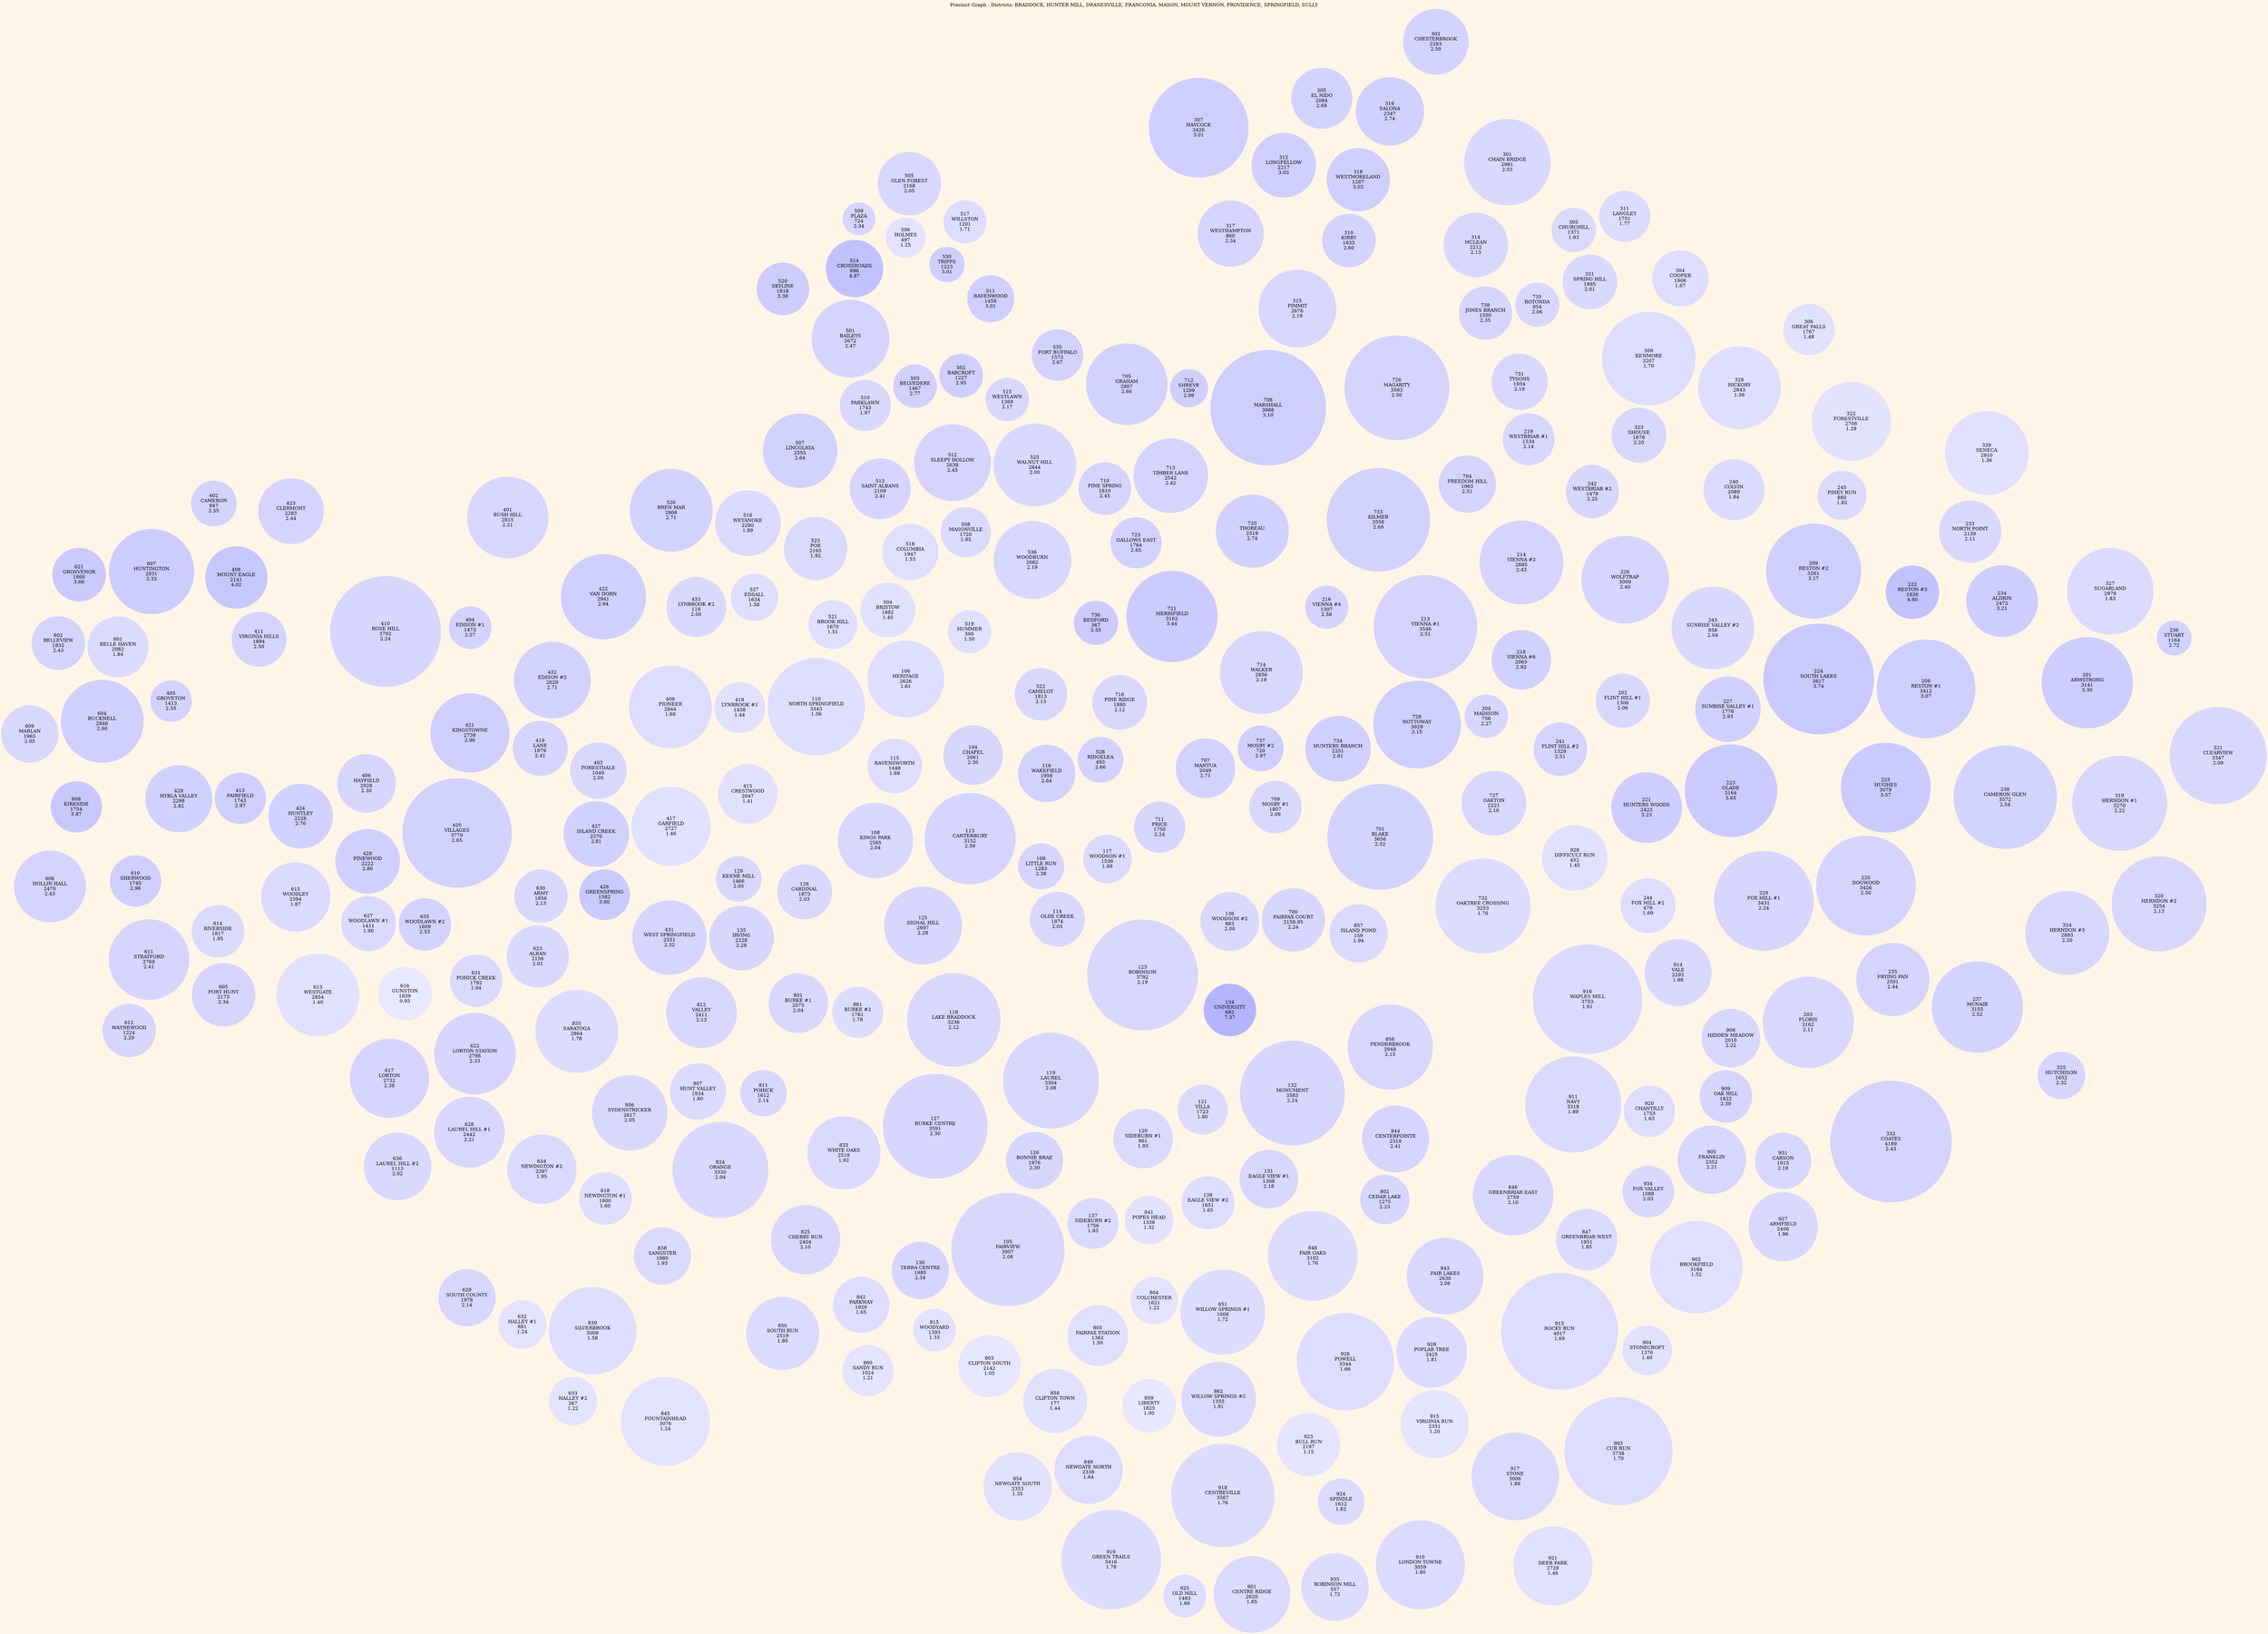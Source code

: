 strict graph G {
    layout=sfdp;
    splines=none;
    overlap=false;
    edge [color="#666666"];
    bgcolor="#FFF5E6";
    smoothing=triangle;
label="Precinct Graph - Districts: BRADDOCK, HUNTER MILL, DRANESVILLE, FRANCONIA, MASON, MOUNT VERNON, PROVIDENCE, SPRINGFIELD, SULLY";
labelloc="t";
subgraph cluster_BRADDOCK {
    label="District BRADDOCK";
    color=blue;
    104 [shape = circle; style = filled;label="104\nCHAPEL\n2061\n2.30", fillcolor="#d6d6ff", fontcolor="black", width="2.45", color="#d6d6ff"];
    104 -- {106,108,113,115,116,522};
    105 [shape = circle; style = filled;label="105\nFAIRVIEW\n3907\n2.08", fillcolor="#d8d8ff", fontcolor="black", width="4.65", color="#d8d8ff"];
    105 -- {126,127,130,137,805,815};
    106 [shape = circle; style = filled;label="106\nHERITAGE\n2626\n1.61", fillcolor="#dedeff", fontcolor="black", width="3.15", color="#dedeff"];
    106 -- {104,110,504,519,521};
    108 [shape = circle; style = filled;label="108\nKINGS PARK\n2585\n2.04", fillcolor="#d8d8ff", fontcolor="black", width="3.1", color="#d8d8ff"];
    108 -- {113,115,125,128};
    109 [shape = circle; style = filled;label="109\nLITTLE RUN\n1283\n2.38", fillcolor="#d5d5ff", fontcolor="black", width="1.55", color="#d5d5ff"];
    109 -- {113,114,116,117,118};
    110 [shape = circle; style = filled;label="110\nNORTH SPRINGFIELD\n3343\n1.56", fillcolor="#dedeff", fontcolor="black", width="4", color="#dedeff"];
    110 -- {106,115,415,418,521,527};
    113 [shape = circle; style = filled;label="113\nCANTERBURY\n3152\n2.39", fillcolor="#d5d5ff", fontcolor="black", width="3.75", color="#d5d5ff"];
    113 -- {104,108,109,116,125};
    114 [shape = circle; style = filled;label="114\nOLDE CREEK\n1874\n2.05", fillcolor="#d8d8ff", fontcolor="black", width="2.25", color="#d8d8ff"];
    114 -- {109,117,118,123};
    115 [shape = circle; style = filled;label="115\nRAVENSWORTH\n1449\n1.69", fillcolor="#ddddff", fontcolor="black", width="1.75", color="#ddddff"];
    115 -- {104,108,110};
    116 [shape = circle; style = filled;label="116\nWAKEFIELD\n1956\n2.64", fillcolor="#d2d2ff", fontcolor="black", width="2.3499999999999996", color="#d2d2ff"];
    116 -- {104,109,113,117,522,528};
    117 [shape = circle; style = filled;label="117\nWOODSON #1\n1536\n1.89", fillcolor="#dadaff", fontcolor="black", width="1.85", color="#dadaff"];
    117 -- {700,109,114,116,123,136,528,711};
    118 [shape = circle; style = filled;label="118\nLAKE BRADDOCK\n3236\n2.12", fillcolor="#d8d8ff", fontcolor="black", width="3.85", color="#d8d8ff"];
    118 -- {109,114,119,123,125,126,127,861};
    119 [shape = circle; style = filled;label="119\nLAUREL\n3304\n2.08", fillcolor="#d8d8ff", fontcolor="black", width="3.95", color="#d8d8ff"];
    119 -- {118,120,123,126};
    120 [shape = circle; style = filled;label="120\nSIDEBURN #1\n861\n1.93", fillcolor="#dadaff", fontcolor="black", width="1.05", color="#dadaff"];
    120 -- {119,123,126,134,137,841};
    121 [shape = circle; style = filled;label="121\nVILLA\n1723\n1.80", fillcolor="#dbdbff", fontcolor="black", width="2.05", color="#dbdbff"];
    121 -- {700,132,134,138};
    123 [shape = circle; style = filled;label="123\nROBINSON\n3792\n2.19", fillcolor="#d7d7ff", fontcolor="black", width="4.55", color="#d7d7ff"];
    123 -- {114,117,118,119,120,134,136};
    125 [shape = circle; style = filled;label="125\nSIGNAL HILL\n2697\n2.28", fillcolor="#d6d6ff", fontcolor="black", width="3.2", color="#d6d6ff"];
    125 -- {108,113,118,861};
    126 [shape = circle; style = filled;label="126\nBONNIE BRAE\n1976\n2.30", fillcolor="#d6d6ff", fontcolor="black", width="2.3499999999999996", color="#d6d6ff"];
    126 -- {105,118,119,120,137};
    127 [shape = circle; style = filled;label="127\nBURKE CENTRE\n3591\n2.30", fillcolor="#d6d6ff", fontcolor="black", width="4.3", color="#d6d6ff"];
    127 -- {105,118,130,833,861};
    128 [shape = circle; style = filled;label="128\nCARDINAL\n1873\n2.03", fillcolor="#d9d9ff", fontcolor="black", width="2.25", color="#d9d9ff"];
    128 -- {108,129,135,415,801,861};
    129 [shape = circle; style = filled;label="129\nKEENE MILL\n1466\n2.05", fillcolor="#d8d8ff", fontcolor="black", width="1.75", color="#d8d8ff"];
    129 -- {128,135,415,431};
    130 [shape = circle; style = filled;label="130\nTERRA CENTRE\n1980\n2.34", fillcolor="#d5d5ff", fontcolor="black", width="2.3499999999999996", color="#d5d5ff"];
    130 -- {105,127,815,842};
    131 [shape = circle; style = filled;label="131\nEAGLE VIEW #1\n1308\n2.18", fillcolor="#d7d7ff", fontcolor="black", width="1.55", color="#d7d7ff"];
    131 -- {132,138,848};
    132 [shape = circle; style = filled;label="132\nMONUMENT\n3583\n2.24", fillcolor="#d6d6ff", fontcolor="black", width="4.3", color="#d6d6ff"];
    132 -- {700,121,131,138,844,848,856};
    134 [shape = circle; style = filled;label="134\nUNIVERSITY\n682\n7.37", fillcolor="#b5b5ff", fontcolor="black", width="0.8", color="#b5b5ff"];
    134 -- {700,120,121,123,136};
    135 [shape = circle; style = filled;label="135\nIRVING\n2228\n2.28", fillcolor="#d6d6ff", fontcolor="black", width="2.6500000000000004", color="#d6d6ff"];
    135 -- {128,129,431,812};
    136 [shape = circle; style = filled;label="136\nWOODSON #2\n883\n2.00", fillcolor="#d9d9ff", fontcolor="black", width="1.05", color="#d9d9ff"];
    136 -- {700,117,123,134};
    137 [shape = circle; style = filled;label="137\nSIDEBURN #2\n1756\n1.93", fillcolor="#dadaff", fontcolor="black", width="2.1", color="#dadaff"];
    137 -- {105,120,126,841};
    138 [shape = circle; style = filled;label="138\nEAGLE VIEW #2\n1651\n1.65", fillcolor="#ddddff", fontcolor="black", width="1.9500000000000002", color="#ddddff"];
    138 -- {121,131,132,804,848,851};
}
subgraph cluster_HUNTERMILL {
    label="District HUNTER MILL";
    color=blue;
    201 [shape = circle; style = filled;label="201\nARMSTRONG\n3141\n3.30", fillcolor="#cdcdff", fontcolor="black", width="3.75", color="#cdcdff"];
    201 -- {233,234,236,238,327};
    202 [shape = circle; style = filled;label="202\nFLINT HILL #1\n1306\n2.06", fillcolor="#d8d8ff", fontcolor="black", width="1.55", color="#d8d8ff"];
    202 -- {218,221,226,241,243};
    203 [shape = circle; style = filled;label="203\nFLORIS\n3162\n2.11", fillcolor="#d8d8ff", fontcolor="black", width="3.75", color="#d8d8ff"];
    203 -- {229,235,332,909,931};
    204 [shape = circle; style = filled;label="204\nMADISON\n756\n2.27", fillcolor="#d6d6ff", fontcolor="black", width="0.8999999999999999", color="#d6d6ff"];
    204 -- {218,241,727,729};
    208 [shape = circle; style = filled;label="208\nRESTON #1\n3412\n3.07", fillcolor="#ceceff", fontcolor="black", width="4.050000000000001", color="#ceceff"];
    208 -- {209,222,224,238};
    209 [shape = circle; style = filled;label="209\nRESTON #2\n3261\n3.17", fillcolor="#ceceff", fontcolor="black", width="3.9000000000000004", color="#ceceff"];
    209 -- {208,222,224,227,233,240,245};
    213 [shape = circle; style = filled;label="213\nVIENNA #1\n3546\n2.51", fillcolor="#d4d4ff", fontcolor="black", width="4.25", color="#d4d4ff"];
    213 -- {214,216,218,704,720,733};
    214 [shape = circle; style = filled;label="214\nVIENNA #2\n2885\n2.43", fillcolor="#d4d4ff", fontcolor="black", width="3.4499999999999997", color="#d4d4ff"];
    214 -- {202,213,218,219,226,242};
    216 [shape = circle; style = filled;label="216\nVIENNA #4\n1307\n2.58", fillcolor="#d3d3ff", fontcolor="black", width="1.55", color="#d3d3ff"];
    216 -- {213,714,720};
    218 [shape = circle; style = filled;label="218\nVIENNA #6\n2063\n2.92", fillcolor="#d0d0ff", fontcolor="black", width="2.45", color="#d0d0ff"];
    218 -- {202,204,213,214,241};
    219 [shape = circle; style = filled;label="219\nWESTBRIAR #1\n1534\n2.14", fillcolor="#d7d7ff", fontcolor="black", width="1.85", color="#d7d7ff"];
    219 -- {214,242,704,731};
    220 [shape = circle; style = filled;label="220\nDOGWOOD\n3426\n2.50", fillcolor="#d4d4ff", fontcolor="black", width="4.1", color="#d4d4ff"];
    220 -- {203,208,221,223,225,235,237,238,324};
    221 [shape = circle; style = filled;label="221\nHUNTERS WOODS\n2423\n3.23", fillcolor="#cdcdff", fontcolor="black", width="2.9", color="#cdcdff"];
    221 -- {202,220,223,227,229,244,914,929};
    222 [shape = circle; style = filled;label="222\nRESTON #3\n1830\n4.80", fillcolor="#c2c2ff", fontcolor="black", width="2.2", color="#c2c2ff"];
    222 -- {208,209,234};
    223 [shape = circle; style = filled;label="223\nGLADE\n3164\n3.65", fillcolor="#cacaff", fontcolor="black", width="3.8", color="#cacaff"];
    223 -- {220,221,224,225,227};
    224 [shape = circle; style = filled;label="224\nSOUTH LAKES\n3817\n3.74", fillcolor="#c9c9ff", fontcolor="black", width="4.55", color="#c9c9ff"];
    224 -- {208,209,220,223,225,227};
    225 [shape = circle; style = filled;label="225\nHUGHES\n3079\n3.57", fillcolor="#cacaff", fontcolor="black", width="3.7", color="#cacaff"];
    225 -- {220,223,224};
    226 [shape = circle; style = filled;label="226\nWOLFTRAP\n3009\n2.40", fillcolor="#d5d5ff", fontcolor="black", width="3.5999999999999996", color="#d5d5ff"];
    226 -- {202,214,240,242,243};
    227 [shape = circle; style = filled;label="227\nSUNRISE VALLEY #1\n1778\n2.93", fillcolor="#d0d0ff", fontcolor="black", width="2.1", color="#d0d0ff"];
    227 -- {209,221,223,224,243};
    229 [shape = circle; style = filled;label="229\nFOX MILL #1\n3431\n2.24", fillcolor="#d6d6ff", fontcolor="black", width="4.1", color="#d6d6ff"];
    229 -- {203,220,221,244,908};
    233 [shape = circle; style = filled;label="233\nNORTH POINT\n2139\n2.11", fillcolor="#d8d8ff", fontcolor="black", width="2.55", color="#d8d8ff"];
    233 -- {201,209,234,245,327,329};
    234 [shape = circle; style = filled;label="234\nALDRIN\n2472\n3.21", fillcolor="#cdcdff", fontcolor="black", width="2.9499999999999997", color="#cdcdff"];
    234 -- {201,208,222,233};
    235 [shape = circle; style = filled;label="235\nFRYING PAN\n2501\n2.44", fillcolor="#d4d4ff", fontcolor="black", width="3", color="#d4d4ff"];
    235 -- {203,220,237,324,332};
    236 [shape = circle; style = filled;label="236\nSTUART\n1164\n2.72", fillcolor="#d2d2ff", fontcolor="black", width="1.4000000000000001", color="#d2d2ff"];
    236 -- {201,319,327};
    237 [shape = circle; style = filled;label="237\nMCNAIR\n3155\n2.52", fillcolor="#d3d3ff", fontcolor="black", width="3.75", color="#d3d3ff"];
    237 -- {220,235,332,324};
    238 [shape = circle; style = filled;label="238\nCAMERON GLEN\n3572\n2.54", fillcolor="#d3d3ff", fontcolor="black", width="4.25", color="#d3d3ff"];
    238 -- {201,208,220,324};
    240 [shape = circle; style = filled;label="240\nCOLVIN\n2089\n1.84", fillcolor="#dbdbff", fontcolor="black", width="2.5", color="#dbdbff"];
    240 -- {209,226,243,309,323,328};
    241 [shape = circle; style = filled;label="241\nFLINT HILL #2\n1329\n2.51", fillcolor="#d4d4ff", fontcolor="black", width="1.6", color="#d4d4ff"];
    241 -- {202,204,218,727,929};
    242 [shape = circle; style = filled;label="242\nWESTBRIAR #2\n1479\n2.25", fillcolor="#d6d6ff", fontcolor="black", width="1.75", color="#d6d6ff"];
    242 -- {214,219,226,323};
    243 [shape = circle; style = filled;label="243\nSUNRISE VALLEY #2\n858\n2.04", fillcolor="#d9d9ff", fontcolor="black", width="1", color="#d9d9ff"];
    243 -- {202,226,227,240};
    244 [shape = circle; style = filled;label="244\nFOX MILL #2\n479\n1.69", fillcolor="#ddddff", fontcolor="black", width="0.55", color="#ddddff"];
    244 -- {221,229,914};
    245 [shape = circle; style = filled;label="245\nPINEY RUN\n880\n1.82", fillcolor="#dbdbff", fontcolor="black", width="1.05", color="#dbdbff"];
    245 -- {209,233,240,322,329};
}
subgraph cluster_DRANESVILLE {
    label="District DRANESVILLE";
    color=blue;
    301 [shape = circle; style = filled;label="301\nCHAIN BRIDGE\n2981\n2.03", fillcolor="#d9d9ff", fontcolor="black", width="3.55", color="#d9d9ff"];
    301 -- {302,303,311,314,316};
    302 [shape = circle; style = filled;label="302\nCHESTERBROOK\n2283\n2.59", fillcolor="#d3d3ff", fontcolor="black", width="2.7", color="#d3d3ff"];
    302 -- {301,305,316};
    303 [shape = circle; style = filled;label="303\nCHURCHILL\n1371\n1.93", fillcolor="#dadaff", fontcolor="black", width="1.6500000000000001", color="#dadaff"];
    303 -- {301,304,311,314};
    304 [shape = circle; style = filled;label="304\nCOOPER\n1906\n1.67", fillcolor="#ddddff", fontcolor="black", width="2.3000000000000003", color="#ddddff"];
    304 -- {303,306,309,311,328,331};
    305 [shape = circle; style = filled;label="305\nEL NIDO\n2084\n2.68", fillcolor="#d2d2ff", fontcolor="black", width="2.5", color="#d2d2ff"];
    305 -- {302,307,312,316,318};
    306 [shape = circle; style = filled;label="306\nGREAT FALLS\n1767\n1.48", fillcolor="#e0e0ff", fontcolor="black", width="2.1", color="#e0e0ff"];
    306 -- {304,322,328};
    307 [shape = circle; style = filled;label="307\nHAYCOCK\n3426\n3.01", fillcolor="#cfcfff", fontcolor="black", width="4.1", color="#cfcfff"];
    307 -- {305,312,317};
    309 [shape = circle; style = filled;label="309\nKENMORE\n3207\n1.70", fillcolor="#ddddff", fontcolor="black", width="3.85", color="#ddddff"];
    309 -- {304,323,328,331,240,731};
    310 [shape = circle; style = filled;label="310\nKIRBY\n1835\n2.60", fillcolor="#d3d3ff", fontcolor="black", width="2.2", color="#d3d3ff"];
    310 -- {312,314,315,318};
    311 [shape = circle; style = filled;label="311\nLANGLEY\n1751\n1.77", fillcolor="#dcdcff", fontcolor="black", width="2.1", color="#dcdcff"];
    311 -- {301,303,304};
    312 [shape = circle; style = filled;label="312\nLONGFELLOW\n2217\n3.03", fillcolor="#cfcfff", fontcolor="black", width="2.6500000000000004", color="#cfcfff"];
    312 -- {305,307,310,317,318};
    314 [shape = circle; style = filled;label="314\nMCLEAN\n2212\n2.13", fillcolor="#d8d8ff", fontcolor="black", width="2.6500000000000004", color="#d8d8ff"];
    314 -- {301,303,310,318,331,726};
    315 [shape = circle; style = filled;label="315\nPIMMIT\n2676\n2.19", fillcolor="#d7d7ff", fontcolor="black", width="3.2", color="#d7d7ff"];
    315 -- {310,317,708,726};
    316 [shape = circle; style = filled;label="316\nSALONA\n2347\n2.74", fillcolor="#d1d1ff", fontcolor="black", width="2.8000000000000003", color="#d1d1ff"];
    316 -- {301,302,305,318};
    317 [shape = circle; style = filled;label="317\nWESTHAMPTON\n860\n2.34", fillcolor="#d5d5ff", fontcolor="black", width="1.05", color="#d5d5ff"];
    317 -- {307,312,315,708};
    318 [shape = circle; style = filled;label="318\nWESTMORELAND\n1287\n3.02", fillcolor="#cfcfff", fontcolor="black", width="1.55", color="#cfcfff"];
    318 -- {305,310,312,314,316};
    319 [shape = circle; style = filled;label="319\nHERNDON #1\n3270\n2.22", fillcolor="#d7d7ff", fontcolor="black", width="3.9000000000000004", color="#d7d7ff"];
    319 -- {320,321,324,327,236};
    320 [shape = circle; style = filled;label="320\nHERNDON #2\n3254\n2.13", fillcolor="#d7d7ff", fontcolor="black", width="3.9000000000000004", color="#d7d7ff"];
    320 -- {319,321,324,325};
    321 [shape = circle; style = filled;label="321\nCLEARVIEW\n3347\n2.09", fillcolor="#d8d8ff", fontcolor="black", width="4", color="#d8d8ff"];
    321 -- {319,320,327};
    322 [shape = circle; style = filled;label="322\nFORESTVILLE\n2708\n1.29", fillcolor="#e2e2ff", fontcolor="black", width="3.25", color="#e2e2ff"];
    322 -- {306,328,329,245};
    323 [shape = circle; style = filled;label="323\nSHOUSE\n1878\n2.20", fillcolor="#d7d7ff", fontcolor="black", width="2.25", color="#d7d7ff"];
    323 -- {309,219,240,242};
    324 [shape = circle; style = filled;label="324\nHERNDON #3\n2893\n2.20", fillcolor="#d7d7ff", fontcolor="black", width="3.4499999999999997", color="#d7d7ff"];
    324 -- {319,320,325,332,220,237,238};
    325 [shape = circle; style = filled;label="325\nHUTCHISON\n1652\n2.32", fillcolor="#d5d5ff", fontcolor="black", width="1.9500000000000002", color="#d5d5ff"];
    325 -- {320,324,332};
    327 [shape = circle; style = filled;label="327\nSUGARLAND\n2979\n1.83", fillcolor="#dbdbff", fontcolor="black", width="3.55", color="#dbdbff"];
    327 -- {319,321,329,201,233,236};
    328 [shape = circle; style = filled;label="328\nHICKORY\n2843\n1.56", fillcolor="#dedeff", fontcolor="black", width="3.4000000000000004", color="#dedeff"];
    328 -- {304,306,309,322,240};
    329 [shape = circle; style = filled;label="329\nSENECA\n2910\n1.36", fillcolor="#e1e1ff", fontcolor="black", width="3.4499999999999997", color="#e1e1ff"];
    329 -- {322,327,233,245};
    331 [shape = circle; style = filled;label="331\nSPRING HILL\n1895\n2.01", fillcolor="#d9d9ff", fontcolor="black", width="2.25", color="#d9d9ff"];
    331 -- {304,309,314,738};
    332 [shape = circle; style = filled;label="332\nCOATES\n4189\n2.43", fillcolor="#d4d4ff", fontcolor="black", width="5", color="#d4d4ff"];
    332 -- {324,325,203,235,237,927};
}
subgraph cluster_FRANCONIA {
    label="District FRANCONIA";
    color=blue;
    401 [shape = circle; style = filled;label="401\nBUSH HILL\n2815\n2.21", fillcolor="#d7d7ff", fontcolor="black", width="3.35", color="#d7d7ff"];
    401 -- {410,422,423,526};
    402 [shape = circle; style = filled;label="402\nCAMERON\n947\n2.55", fillcolor="#d3d3ff", fontcolor="black", width="1.1500000000000001", color="#d3d3ff"];
    402 -- {408,423,607,621};
    403 [shape = circle; style = filled;label="403\nFORESTDALE\n1049\n2.05", fillcolor="#d8d8ff", fontcolor="black", width="1.25", color="#d8d8ff"];
    403 -- {409,417,432};
    404 [shape = circle; style = filled;label="404\nEDISON #1\n1473\n2.57", fillcolor="#d3d3ff", fontcolor="black", width="1.75", color="#d3d3ff"];
    404 -- {410,420,421,422,432};
    405 [shape = circle; style = filled;label="405\nGROVETON\n1413\n2.55", fillcolor="#d3d3ff", fontcolor="black", width="1.7000000000000002", color="#d3d3ff"];
    405 -- {408,411,424,429,604,601};
    406 [shape = circle; style = filled;label="406\nHAYFIELD\n2028\n2.30", fillcolor="#d6d6ff", fontcolor="black", width="2.4", color="#d6d6ff"];
    406 -- {410,420,424,635};
    408 [shape = circle; style = filled;label="408\nMOUNT EAGLE\n2141\n4.02", fillcolor="#c7c7ff", fontcolor="black", width="2.55", color="#c7c7ff"];
    408 -- {402,405,411,607};
    409 [shape = circle; style = filled;label="409\nPIONEER\n2844\n1.68", fillcolor="#ddddff", fontcolor="black", width="3.4000000000000004", color="#ddddff"];
    409 -- {403,417,422,433,526};
    410 [shape = circle; style = filled;label="410\nROSE HILL\n3792\n2.24", fillcolor="#d6d6ff", fontcolor="black", width="4.55", color="#d6d6ff"];
    410 -- {401,404,411,420,423};
    411 [shape = circle; style = filled;label="411\nVIRGINIA HILLS\n1894\n2.50", fillcolor="#d4d4ff", fontcolor="black", width="2.25", color="#d4d4ff"];
    411 -- {405,406,408,410,423};
    413 [shape = circle; style = filled;label="413\nFAIRFIELD\n1743\n2.97", fillcolor="#cfcfff", fontcolor="black", width="2.1", color="#cfcfff"];
    413 -- {424,428,429,615};
    415 [shape = circle; style = filled;label="415\nCRESTWOOD\n2047\n1.41", fillcolor="#e1e1ff", fontcolor="black", width="2.45", color="#e1e1ff"];
    415 -- {418,417,110,128,129};
    417 [shape = circle; style = filled;label="417\nGARFIELD\n2727\n1.46", fillcolor="#e0e0ff", fontcolor="black", width="3.25", color="#e0e0ff"];
    417 -- {403,409,418,415,426,427,431,623,630};
    418 [shape = circle; style = filled;label="418\nLYNBROOK #1\n1438\n1.44", fillcolor="#e0e0ff", fontcolor="black", width="1.7000000000000002", color="#e0e0ff"];
    418 -- {415,417,433};
    419 [shape = circle; style = filled;label="419\nLANE\n1879\n2.41", fillcolor="#d5d5ff", fontcolor="black", width="2.25", color="#d5d5ff"];
    419 -- {421,427,432};
    420 [shape = circle; style = filled;label="420\nVILLAGES\n3779\n2.65", fillcolor="#d2d2ff", fontcolor="black", width="4.5", color="#d2d2ff"];
    420 -- {406,421,427,630,635};
    421 [shape = circle; style = filled;label="421\nKINGSTOWNE\n2738\n2.96", fillcolor="#cfcfff", fontcolor="black", width="3.25", color="#cfcfff"];
    421 -- {404,419,420,427,432};
    422 [shape = circle; style = filled;label="422\nVAN DORN\n2941\n2.94", fillcolor="#d0d0ff", fontcolor="black", width="3.5", color="#d0d0ff"];
    422 -- {401,404,409,432};
    423 [shape = circle; style = filled;label="423\nCLERMONT\n2283\n2.44", fillcolor="#d4d4ff", fontcolor="black", width="2.7", color="#d4d4ff"];
    423 -- {401,402,408,410,411};
    424 [shape = circle; style = filled;label="424\nHUNTLEY\n2226\n2.76", fillcolor="#d1d1ff", fontcolor="black", width="2.6500000000000004", color="#d1d1ff"];
    424 -- {405,406,411,413,428,429,627,635};
    426 [shape = circle; style = filled;label="426\nGREENSPRING\n1582\n3.60", fillcolor="#cacaff", fontcolor="black", width="1.9", color="#cacaff"];
    426 -- {417,431};
    427 [shape = circle; style = filled;label="427\nISLAND CREEK\n2270\n2.81", fillcolor="#d1d1ff", fontcolor="black", width="2.7", color="#d1d1ff"];
    427 -- {417,419,420,421,630};
    428 [shape = circle; style = filled;label="428\nPINEWOOD\n2222\n2.86", fillcolor="#d0d0ff", fontcolor="black", width="2.6500000000000004", color="#d0d0ff"];
    428 -- {403,424,615,627};
    429 [shape = circle; style = filled;label="429\nHYBLA VALLEY\n2298\n2.82", fillcolor="#d1d1ff", fontcolor="black", width="2.75", color="#d1d1ff"];
    429 -- {405,413,424,604,608,610};
    431 [shape = circle; style = filled;label="431\nWEST SPRINGFIELD\n2551\n2.32", fillcolor="#d5d5ff", fontcolor="black", width="3.05", color="#d5d5ff"];
    431 -- {417,426,129,135,623,812,855};
    432 [shape = circle; style = filled;label="432\nEDISON #2\n2629\n2.71", fillcolor="#d2d2ff", fontcolor="black", width="3.15", color="#d2d2ff"];
    432 -- {403,404,419,421,422};
    433 [shape = circle; style = filled;label="433\nLYNBROOK #2\n118\n2.00", fillcolor="#d9d9ff", fontcolor="black", width="0.5", color="#d9d9ff"];
    433 -- {409,418,527};
}
subgraph cluster_MASON {
    label="District MASON";
    color=blue;
    501 [shape = circle; style = filled;label="501\nBAILEYS\n2672\n2.47", fillcolor="#d4d4ff", fontcolor="black", width="3.2", color="#d4d4ff"];
    501 -- {506,510,520};
    502 [shape = circle; style = filled;label="502\nBARCROFT\n1227\n2.95", fillcolor="#cfcfff", fontcolor="black", width="1.45", color="#cfcfff"];
    502 -- {503,511,512,530};
    503 [shape = circle; style = filled;label="503\nBELVEDERE\n1467\n2.77", fillcolor="#d1d1ff", fontcolor="black", width="1.75", color="#d1d1ff"];
    503 -- {502,510,512,513,530};
    504 [shape = circle; style = filled;label="504\nBRISTOW\n1882\n1.40", fillcolor="#e1e1ff", fontcolor="black", width="2.25", color="#e1e1ff"];
    504 -- {518,521,106};
    505 [shape = circle; style = filled;label="505\nGLEN FOREST\n2168\n2.05", fillcolor="#d8d8ff", fontcolor="black", width="2.6", color="#d8d8ff"];
    505 -- {506,514,517,530};
    506 [shape = circle; style = filled;label="506\nHOLMES\n497\n1.25", fillcolor="#e3e3ff", fontcolor="black", width="0.6", color="#e3e3ff"];
    506 -- {501,505,530};
    507 [shape = circle; style = filled;label="507\nLINCOLNIA\n2555\n2.64", fillcolor="#d2d2ff", fontcolor="black", width="3.05", color="#d2d2ff"];
    507 -- {510,513,516,523};
    508 [shape = circle; style = filled;label="508\nMASONVILLE\n1720\n1.95", fillcolor="#dadaff", fontcolor="black", width="2.05", color="#dadaff"];
    508 -- {512,513,518,536};
    509 [shape = circle; style = filled;label="509\nPLAZA\n724\n2.34", fillcolor="#d5d5ff", fontcolor="black", width="0.8500000000000001", color="#d5d5ff"];
    509 -- {514,520};
    510 [shape = circle; style = filled;label="510\nPARKLAWN\n1743\n1.97", fillcolor="#d9d9ff", fontcolor="black", width="2.1", color="#d9d9ff"];
    510 -- {501,503,507};
    511 [shape = circle; style = filled;label="511\nRAVENWOOD\n1458\n3.01", fillcolor="#cfcfff", fontcolor="black", width="1.75", color="#cfcfff"];
    511 -- {502,512,517,530};
    512 [shape = circle; style = filled;label="512\nSLEEPY HOLLOW\n2638\n2.45", fillcolor="#d4d4ff", fontcolor="black", width="3.15", color="#d4d4ff"];
    512 -- {502,508,511,513,515,525,535};
    513 [shape = circle; style = filled;label="513\nSAINT ALBANS\n2109\n2.41", fillcolor="#d5d5ff", fontcolor="black", width="2.5", color="#d5d5ff"];
    513 -- {503,507,508,512,518,523};
    514 [shape = circle; style = filled;label="514\nCROSSROADS\n896\n4.97", fillcolor="#c1c1ff", fontcolor="black", width="1.05", color="#c1c1ff"];
    514 -- {505,509,520};
    515 [shape = circle; style = filled;label="515\nWESTLAWN\n1369\n2.17", fillcolor="#d7d7ff", fontcolor="black", width="1.6500000000000001", color="#d7d7ff"];
    515 -- {512,525,535,705};
    516 [shape = circle; style = filled;label="516\nWEYANOKE\n2280\n1.89", fillcolor="#dadaff", fontcolor="black", width="2.7", color="#dadaff"];
    516 -- {507,523,526,527};
    517 [shape = circle; style = filled;label="517\nWILLSTON\n1201\n1.71", fillcolor="#ddddff", fontcolor="black", width="1.45", color="#ddddff"];
    517 -- {505,511};
    518 [shape = circle; style = filled;label="518\nCOLUMBIA\n1947\n1.53", fillcolor="#dfdfff", fontcolor="black", width="2.3000000000000003", color="#dfdfff"];
    518 -- {504,508,512,513,519,521};
    519 [shape = circle; style = filled;label="519\nHUMMER\n500\n1.50", fillcolor="#dfdfff", fontcolor="black", width="0.6", color="#dfdfff"];
    519 -- {518,522,536,106};
    520 [shape = circle; style = filled;label="520\nSKYLINE\n1818\n3.39", fillcolor="#ccccff", fontcolor="black", width="2.15", color="#ccccff"];
    520 -- {501,509,514};
    521 [shape = circle; style = filled;label="521\nBROOK HILL\n1670\n1.51", fillcolor="#dfdfff", fontcolor="black", width="2", color="#dfdfff"];
    521 -- {504,518,523,527,106,110};
    522 [shape = circle; style = filled;label="522\nCAMELOT\n1813\n2.13", fillcolor="#d8d8ff", fontcolor="black", width="2.15", color="#d8d8ff"];
    522 -- {519,528,104,116,718,736};
    523 [shape = circle; style = filled;label="523\nPOE\n2165\n1.92", fillcolor="#dadaff", fontcolor="black", width="2.6", color="#dadaff"];
    523 -- {507,513,516,518,521,527};
    525 [shape = circle; style = filled;label="525\nWALNUT HILL\n2844\n2.00", fillcolor="#d9d9ff", fontcolor="black", width="3.4000000000000004", color="#d9d9ff"];
    525 -- {512,515,536,705,710};
    526 [shape = circle; style = filled;label="526\nBREN MAR\n2868\n2.71", fillcolor="#d2d2ff", fontcolor="black", width="3.4000000000000004", color="#d2d2ff"];
    526 -- {516,527,401};
    527 [shape = circle; style = filled;label="527\nEDSALL\n1634\n1.58", fillcolor="#dedeff", fontcolor="black", width="1.9500000000000002", color="#dedeff"];
    527 -- {516,523,521,526,110,418,433};
    528 [shape = circle; style = filled;label="528\nRIDGELEA\n493\n2.66", fillcolor="#d2d2ff", fontcolor="black", width="0.6", color="#d2d2ff"];
    528 -- {522,116,117,711,718};
    530 [shape = circle; style = filled;label="530\nTRIPPS\n1223\n3.01", fillcolor="#cfcfff", fontcolor="black", width="1.45", color="#cfcfff"];
    530 -- {502,503,505,506,511};
    535 [shape = circle; style = filled;label="535\nFORT BUFFALO\n1572\n2.67", fillcolor="#d2d2ff", fontcolor="black", width="1.9", color="#d2d2ff"];
    535 -- {512,515,705};
    536 [shape = circle; style = filled;label="536\nWOODBURN\n2682\n2.19", fillcolor="#d7d7ff", fontcolor="black", width="3.2", color="#d7d7ff"];
    536 -- {508,519,525,710,736};
}
subgraph cluster_MOUNTVERNON {
    label="District MOUNT VERNON";
    color=blue;
    601 [shape = circle; style = filled;label="601\nBELLE HAVEN\n2082\n1.84", fillcolor="#dbdbff", fontcolor="black", width="2.5", color="#dbdbff"];
    601 -- {602,604,607,609,621};
    602 [shape = circle; style = filled;label="602\nBELLEVIEW\n1832\n2.43", fillcolor="#d4d4ff", fontcolor="black", width="2.2", color="#d4d4ff"];
    602 -- {601,609,621,405};
    604 [shape = circle; style = filled;label="604\nBUCKNELL\n2846\n2.90", fillcolor="#d0d0ff", fontcolor="black", width="3.4000000000000004", color="#d0d0ff"];
    604 -- {601,608,609,405,429};
    605 [shape = circle; style = filled;label="605\nFORT HUNT\n2173\n2.34", fillcolor="#d5d5ff", fontcolor="black", width="2.6", color="#d5d5ff"];
    605 -- {611,612,613,614};
    606 [shape = circle; style = filled;label="606\nHOLLIN HALL\n2470\n2.43", fillcolor="#d4d4ff", fontcolor="black", width="2.9499999999999997", color="#d4d4ff"];
    606 -- {609,610,611,612};
    607 [shape = circle; style = filled;label="607\nHUNTINGTON\n2931\n3.33", fillcolor="#ccccff", fontcolor="black", width="3.5", color="#ccccff"];
    607 -- {601,621,408};
    608 [shape = circle; style = filled;label="608\nKIRKSIDE\n1754\n3.87", fillcolor="#c8c8ff", fontcolor="black", width="2.1", color="#c8c8ff"];
    608 -- {604,606,609,610,429};
    609 [shape = circle; style = filled;label="609\nMARLAN\n1965\n2.05", fillcolor="#d8d8ff", fontcolor="black", width="2.3499999999999996", color="#d8d8ff"];
    609 -- {601,602,604,606,608};
    610 [shape = circle; style = filled;label="610\nSHERWOOD\n1745\n2.96", fillcolor="#cfcfff", fontcolor="black", width="2.1", color="#cfcfff"];
    610 -- {606,608,611,614,429};
    611 [shape = circle; style = filled;label="611\nSTRATFORD\n2769\n2.41", fillcolor="#d5d5ff", fontcolor="black", width="3.3000000000000003", color="#d5d5ff"];
    611 -- {605,606,610,612,614};
    612 [shape = circle; style = filled;label="612\nWAYNEWOOD\n1224\n2.29", fillcolor="#d6d6ff", fontcolor="black", width="1.45", color="#d6d6ff"];
    612 -- {605,606,611};
    613 [shape = circle; style = filled;label="613\nWESTGATE\n2854\n1.40", fillcolor="#e1e1ff", fontcolor="black", width="3.4000000000000004", color="#e1e1ff"];
    613 -- {605,614,615,616,635,627};
    614 [shape = circle; style = filled;label="614\nRIVERSIDE\n1817\n1.95", fillcolor="#dadaff", fontcolor="black", width="2.15", color="#dadaff"];
    614 -- {605,611,610,613,615};
    615 [shape = circle; style = filled;label="615\nWOODLEY\n2394\n1.87", fillcolor="#dbdbff", fontcolor="black", width="2.8499999999999996", color="#dbdbff"];
    615 -- {613,614,627,413,428};
    616 [shape = circle; style = filled;label="616\nGUNSTON\n1839\n0.93", fillcolor="#e8e8ff", fontcolor="black", width="2.2", color="#e8e8ff"];
    616 -- {613,617,631,635};
    617 [shape = circle; style = filled;label="617\nLORTON\n2732\n2.38", fillcolor="#d5d5ff", fontcolor="black", width="3.25", color="#d5d5ff"];
    617 -- {616,622,628,631,636};
    618 [shape = circle; style = filled;label="618\nNEWINGTON #1\n1800\n1.60", fillcolor="#dedeff", fontcolor="black", width="2.15", color="#dedeff"];
    618 -- {634,806,838,839,850,855};
    621 [shape = circle; style = filled;label="621\nGROSVENOR\n1860\n3.66", fillcolor="#cacaff", fontcolor="black", width="2.2", color="#cacaff"];
    621 -- {601,602,607};
    622 [shape = circle; style = filled;label="622\nLORTON STATION\n2798\n2.33", fillcolor="#d5d5ff", fontcolor="black", width="3.35", color="#d5d5ff"];
    622 -- {617,623,628,631,634};
    623 [shape = circle; style = filled;label="623\nALBAN\n2156\n2.01", fillcolor="#d9d9ff", fontcolor="black", width="2.55", color="#d9d9ff"];
    623 -- {622,630,634,417,431,855};
    627 [shape = circle; style = filled;label="627\nWOODLAWN #1\n1411\n1.90", fillcolor="#dadaff", fontcolor="black", width="1.7000000000000002", color="#dadaff"];
    627 -- {613,615,635,424,428};
    628 [shape = circle; style = filled;label="628\nLAUREL HILL #1\n2442\n2.21", fillcolor="#d7d7ff", fontcolor="black", width="2.9", color="#d7d7ff"];
    628 -- {622,629,634,636};
    629 [shape = circle; style = filled;label="629\nSOUTH COUNTY\n1978\n2.14", fillcolor="#d7d7ff", fontcolor="black", width="2.3499999999999996", color="#d7d7ff"];
    629 -- {628,632,633,634};
    630 [shape = circle; style = filled;label="630\nARMY\n1856\n2.13", fillcolor="#d8d8ff", fontcolor="black", width="2.2", color="#d8d8ff"];
    630 -- {623,631,635,427};
    631 [shape = circle; style = filled;label="631\nPOHICK CREEK\n1792\n1.94", fillcolor="#dadaff", fontcolor="black", width="2.15", color="#dadaff"];
    631 -- {616,622,630,635};
    632 [shape = circle; style = filled;label="632\nHALLEY #1\n881\n1.24", fillcolor="#e3e3ff", fontcolor="black", width="1.05", color="#e3e3ff"];
    632 -- {629,633,634,839,845};
    633 [shape = circle; style = filled;label="633\nHALLEY #2\n267\n1.22", fillcolor="#e3e3ff", fontcolor="black", width="0.5", color="#e3e3ff"];
    633 -- {629,632,845};
    634 [shape = circle; style = filled;label="634\nNEWINGTON #2\n2397\n1.95", fillcolor="#dadaff", fontcolor="black", width="2.8499999999999996", color="#dadaff"];
    634 -- {618,623,628,629,632,839};
    635 [shape = circle; style = filled;label="635\nWOODLAWN #2\n1609\n2.53", fillcolor="#d3d3ff", fontcolor="black", width="1.9", color="#d3d3ff"];
    635 -- {613,616,630,631,406,420,424};
    636 [shape = circle; style = filled;label="636\nLAUREL HILL #2\n1113\n2.02", fillcolor="#d9d9ff", fontcolor="black", width="1.35", color="#d9d9ff"];
    636 -- {617,628,629};
}
subgraph cluster_PROVIDENCE {
    label="District PROVIDENCE";
    color=blue;
    700 [shape = circle; style = filled;label="700\nFAIRFAX COURT\n2159.95\n2.24", fillcolor="#d6d6ff", fontcolor="black", width="2.6", color="#d6d6ff"];
    700 -- {117,121,132,134,136,701,707,709,711,732,856,857};
    701 [shape = circle; style = filled;label="701\nBLAKE\n3656\n2.52", fillcolor="#d3d3ff", fontcolor="black", width="4.35", color="#d3d3ff"];
    701 -- {709,727,729,732,700};
    704 [shape = circle; style = filled;label="704\nFREEDOM HILL\n1963\n2.51", fillcolor="#d4d4ff", fontcolor="black", width="2.3499999999999996", color="#d4d4ff"];
    704 -- {726,733,731,213,214,219};
    705 [shape = circle; style = filled;label="705\nGRAHAM\n2807\n2.66", fillcolor="#d2d2ff", fontcolor="black", width="3.35", color="#d2d2ff"];
    705 -- {710,712,713,515,525,535};
    707 [shape = circle; style = filled;label="707\nMANTUA\n2049\n2.71", fillcolor="#d2d2ff", fontcolor="black", width="2.45", color="#d2d2ff"];
    707 -- {700,711,714,718,737};
    708 [shape = circle; style = filled;label="708\nMARSHALL\n3988\n3.10", fillcolor="#ceceff", fontcolor="black", width="4.75", color="#ceceff"];
    708 -- {712,713,733,315,317};
    709 [shape = circle; style = filled;label="709\nMOSBY #1\n1807\n2.09", fillcolor="#d8d8ff", fontcolor="black", width="2.15", color="#d8d8ff"];
    709 -- {700,701,729,737,734};
    710 [shape = circle; style = filled;label="710\nPINE SPRING\n1810\n2.45", fillcolor="#d4d4ff", fontcolor="black", width="2.15", color="#d4d4ff"];
    710 -- {705,713,723,525,536};
    711 [shape = circle; style = filled;label="711\nPRICE\n1750\n2.24", fillcolor="#d6d6ff", fontcolor="black", width="2.1", color="#d6d6ff"];
    711 -- {707,718,700,117,528};
    712 [shape = circle; style = filled;label="712\nSHREVE\n1299\n2.99", fillcolor="#cfcfff", fontcolor="black", width="1.55", color="#cfcfff"];
    712 -- {708,713};
    713 [shape = circle; style = filled;label="713\nTIMBER LANE\n2542\n2.42", fillcolor="#d4d4ff", fontcolor="black", width="3.05", color="#d4d4ff"];
    713 -- {705,708,710,720,723};
    714 [shape = circle; style = filled;label="714\nWALKER\n2856\n2.19", fillcolor="#d7d7ff", fontcolor="black", width="3.4000000000000004", color="#d7d7ff"];
    714 -- {707,709,721,729,737,216};
    718 [shape = circle; style = filled;label="718\nPINE RIDGE\n1880\n2.12", fillcolor="#d8d8ff", fontcolor="black", width="2.25", color="#d8d8ff"];
    718 -- {707,711,721,736,522};
    720 [shape = circle; style = filled;label="720\nTHOREAU\n2519\n2.74", fillcolor="#d1d1ff", fontcolor="black", width="3", color="#d1d1ff"];
    720 -- {713,721,723,733,213,216};
    721 [shape = circle; style = filled;label="721\nMERRIFIELD\n3162\n3.44", fillcolor="#cbcbff", fontcolor="black", width="3.75", color="#cbcbff"];
    721 -- {714,718,720,723};
    723 [shape = circle; style = filled;label="723\nGALLOWS EAST\n1764\n2.65", fillcolor="#d2d2ff", fontcolor="black", width="2.1", color="#d2d2ff"];
    723 -- {710,713,720,721};
    726 [shape = circle; style = filled;label="726\nMAGARITY\n3583\n2.50", fillcolor="#d4d4ff", fontcolor="black", width="4.3", color="#d4d4ff"];
    726 -- {704,708,731,733,314,315};
    727 [shape = circle; style = filled;label="727\nOAKTON\n2221\n2.16", fillcolor="#d7d7ff", fontcolor="black", width="2.6500000000000004", color="#d7d7ff"];
    727 -- {701,729,732,204,241,929};
    729 [shape = circle; style = filled;label="729\nNOTTOWAY\n3029\n3.15", fillcolor="#ceceff", fontcolor="black", width="3.5999999999999996", color="#ceceff"];
    729 -- {701,727,737,204,213};
    731 [shape = circle; style = filled;label="731\nTYSONS\n1934\n2.19", fillcolor="#d7d7ff", fontcolor="black", width="2.3000000000000003", color="#d7d7ff"];
    731 -- {726,735,738,219,309};
    732 [shape = circle; style = filled;label="732\nOAKTREE CROSSING\n3253\n1.76", fillcolor="#dcdcff", fontcolor="black", width="3.9000000000000004", color="#dcdcff"];
    732 -- {701,727,700,856,857,914,916,929};
    733 [shape = circle; style = filled;label="733\nKILMER\n3556\n2.69", fillcolor="#d2d2ff", fontcolor="black", width="4.25", color="#d2d2ff"];
    733 -- {704,708,720,726,213};
    734 [shape = circle; style = filled;label="734\nHUNTERS BRANCH\n2251\n2.91", fillcolor="#d0d0ff", fontcolor="black", width="2.7", color="#d0d0ff"];
    734 -- {709,714,729,737};
    735 [shape = circle; style = filled;label="735\nROTONDA\n954\n2.06", fillcolor="#d8d8ff", fontcolor="black", width="1.1500000000000001", color="#d8d8ff"];
    735 -- {731,738};
    736 [shape = circle; style = filled;label="736\nBEDFORD\n367\n3.55", fillcolor="#cbcbff", fontcolor="black", width="0.5", color="#cbcbff"];
    736 -- {718,723,522,536};
    737 [shape = circle; style = filled;label="737\nMOSBY #2\n720\n2.97", fillcolor="#cfcfff", fontcolor="black", width="0.8500000000000001", color="#cfcfff"];
    737 -- {707,709,714,734};
    738 [shape = circle; style = filled;label="738\nJONES BRANCH\n1550\n2.35", fillcolor="#d5d5ff", fontcolor="black", width="1.85", color="#d5d5ff"];
    738 -- {726,731,735,331};
}
subgraph cluster_SPRINGFIELD {
    label="District SPRINGFIELD";
    color=blue;
    801 [shape = circle; style = filled;label="801\nBURKE #1\n2073\n2.04", fillcolor="#d8d8ff", fontcolor="black", width="2.45", color="#d8d8ff"];
    801 -- {811,812,861,128};
    802 [shape = circle; style = filled;label="802\nCEDAR LAKE\n1275\n2.23", fillcolor="#d6d6ff", fontcolor="black", width="1.5", color="#d6d6ff"];
    802 -- {843,844,846,848};
    803 [shape = circle; style = filled;label="803\nCLIFTON SOUTH\n2142\n1.05", fillcolor="#e6e6ff", fontcolor="black", width="2.55", color="#e6e6ff"];
    803 -- {805,815,858,859,860};
    804 [shape = circle; style = filled;label="804\nCOLCHESTER\n1621\n1.22", fillcolor="#e3e3ff", fontcolor="black", width="1.9500000000000002", color="#e3e3ff"];
    804 -- {805,841,851,859,138};
    805 [shape = circle; style = filled;label="805\nFAIRFAX STATION\n1362\n1.50", fillcolor="#dfdfff", fontcolor="black", width="1.6500000000000001", color="#dfdfff"];
    805 -- {803,804,815,841,105};
    806 [shape = circle; style = filled;label="806\nSYDENSTRICKER\n2617\n2.05", fillcolor="#d8d8ff", fontcolor="black", width="3.1", color="#d8d8ff"];
    806 -- {807,812,838,855,618};
    807 [shape = circle; style = filled;label="807\nHUNT VALLEY\n1934\n1.80", fillcolor="#dbdbff", fontcolor="black", width="2.3000000000000003", color="#dbdbff"];
    807 -- {806,811,812,824,838};
    811 [shape = circle; style = filled;label="811\nPOHICK\n1612\n2.14", fillcolor="#d7d7ff", fontcolor="black", width="1.9", color="#d7d7ff"];
    811 -- {801,807,824,833,825};
    812 [shape = circle; style = filled;label="812\nVALLEY\n2411\n2.13", fillcolor="#d7d7ff", fontcolor="black", width="2.9", color="#d7d7ff"];
    812 -- {801,807,855,135,431};
    815 [shape = circle; style = filled;label="815\nWOODYARD\n1393\n1.33", fillcolor="#e2e2ff", fontcolor="black", width="1.6500000000000001", color="#e2e2ff"];
    815 -- {803,805,850,860,105,130};
    824 [shape = circle; style = filled;label="824\nORANGE\n3330\n2.04", fillcolor="#d9d9ff", fontcolor="black", width="3.95", color="#d9d9ff"];
    824 -- {807,811,825,838};
    825 [shape = circle; style = filled;label="825\nCHERRY RUN\n2404\n2.10", fillcolor="#d8d8ff", fontcolor="black", width="2.8499999999999996", color="#d8d8ff"];
    825 -- {811,824,833,838,842,850};
    833 [shape = circle; style = filled;label="833\nWHITE OAKS\n2518\n1.92", fillcolor="#dadaff", fontcolor="black", width="3", color="#dadaff"];
    833 -- {811,825,842,861,127};
    838 [shape = circle; style = filled;label="838\nSANGSTER\n1980\n1.93", fillcolor="#dadaff", fontcolor="black", width="2.3499999999999996", color="#dadaff"];
    838 -- {806,824,825,850,618};
    839 [shape = circle; style = filled;label="839\nSILVERBROOK\n3009\n1.58", fillcolor="#dedeff", fontcolor="black", width="3.5999999999999996", color="#dedeff"];
    839 -- {845,850,632,634};
    841 [shape = circle; style = filled;label="841\nPOPES HEAD\n1336\n1.32", fillcolor="#e2e2ff", fontcolor="black", width="1.6", color="#e2e2ff"];
    841 -- {804,805,120,121,137};
    842 [shape = circle; style = filled;label="842\nPARKWAY\n1926\n1.65", fillcolor="#ddddff", fontcolor="black", width="2.3000000000000003", color="#ddddff"];
    842 -- {825,833,850,130};
    843 [shape = circle; style = filled;label="843\nFAIR LAKES\n2630\n2.06", fillcolor="#d8d8ff", fontcolor="black", width="3.15", color="#d8d8ff"];
    843 -- {802,846,847,848,928};
    844 [shape = circle; style = filled;label="844\nCENTERPOINTE\n2319\n2.41", fillcolor="#d5d5ff", fontcolor="black", width="2.75", color="#d5d5ff"];
    844 -- {802,846,848,856,132};
    845 [shape = circle; style = filled;label="845\nFOUNTAINHEAD\n3076\n1.24", fillcolor="#e3e3ff", fontcolor="black", width="3.65", color="#e3e3ff"];
    845 -- {839,850,860,632,633};
    846 [shape = circle; style = filled;label="846\nGREENBRIAR EAST\n2759\n2.10", fillcolor="#d8d8ff", fontcolor="black", width="3.3000000000000003", color="#d8d8ff"];
    846 -- {802,843,844,847,911,920};
    847 [shape = circle; style = filled;label="847\nGREENBRIAR WEST\n1951\n1.85", fillcolor="#dbdbff", fontcolor="black", width="2.3499999999999996", color="#dbdbff"];
    847 -- {843,846,902,913,920,934};
    848 [shape = circle; style = filled;label="848\nFAIR OAKS\n3102\n1.76", fillcolor="#dcdcff", fontcolor="black", width="3.7", color="#dcdcff"];
    848 -- {802,843,844,851,862,132,138,926};
    849 [shape = circle; style = filled;label="849\nNEWGATE NORTH\n2338\n1.64", fillcolor="#ddddff", fontcolor="black", width="2.8000000000000003", color="#ddddff"];
    849 -- {854,859,862,918,919};
    850 [shape = circle; style = filled;label="850\nSOUTH RUN\n2519\n1.80", fillcolor="#dbdbff", fontcolor="black", width="3", color="#dbdbff"];
    850 -- {815,825,838,839,842,845,860,618};
    851 [shape = circle; style = filled;label="851\nWILLOW SPRINGS #1\n1008\n1.72", fillcolor="#dcdcff", fontcolor="black", width="1.2", color="#dcdcff"];
    851 -- {804,848,862,138};
    854 [shape = circle; style = filled;label="854\nNEWGATE SOUTH\n2353\n1.35", fillcolor="#e1e1ff", fontcolor="black", width="2.8000000000000003", color="#e1e1ff"];
    854 -- {849,859,919};
    855 [shape = circle; style = filled;label="855\nSARATOGA\n2864\n1.78", fillcolor="#dcdcff", fontcolor="black", width="3.4000000000000004", color="#dcdcff"];
    855 -- {806,812,623};
    856 [shape = circle; style = filled;label="856\nPENDERBROOK\n2948\n2.15", fillcolor="#d7d7ff", fontcolor="black", width="3.5", color="#d7d7ff"];
    856 -- {844,857,700,132,732,911,916};
    857 [shape = circle; style = filled;label="857\nISLAND POND\n159\n1.94", fillcolor="#dadaff", fontcolor="black", width="0.5", color="#dadaff"];
    857 -- {856,700,732};
    858 [shape = circle; style = filled;label="858\nCLIFTON TOWN\n177\n1.44", fillcolor="#e0e0ff", fontcolor="black", width="0.5", color="#e0e0ff"];
    858 -- {803,859};
    859 [shape = circle; style = filled;label="859\nLIBERTY\n1825\n1.00", fillcolor="#e7e7ff", fontcolor="black", width="2.2", color="#e7e7ff"];
    859 -- {803,804,849,851,854,858,862};
    860 [shape = circle; style = filled;label="860\nSANDY RUN\n1024\n1.21", fillcolor="#e4e4ff", fontcolor="black", width="1.2", color="#e4e4ff"];
    860 -- {803,815,845,850};
    861 [shape = circle; style = filled;label="861\nBURKE #2\n1761\n1.78", fillcolor="#dcdcff", fontcolor="black", width="2.1", color="#dcdcff"];
    861 -- {801,833,118,125,127,128};
    862 [shape = circle; style = filled;label="862\nWILLOW SPRINGS #2\n1355\n1.91", fillcolor="#dadaff", fontcolor="black", width="1.6", color="#dadaff"];
    862 -- {848,849,851,859,918};
}
subgraph cluster_SULLY {
    label="District SULLY";
    color=blue;
    901 [shape = circle; style = filled;label="901\nCENTRE RIDGE\n2620\n1.85", fillcolor="#dbdbff", fontcolor="black", width="3.15", color="#dbdbff"];
    901 -- {918,924,925,935};
    902 [shape = circle; style = filled;label="902\nBROOKFIELD\n3184\n1.52", fillcolor="#dfdfff", fontcolor="black", width="3.8", color="#dfdfff"];
    902 -- {904,905,913,927,931,934,847};
    903 [shape = circle; style = filled;label="903\nCUB RUN\n3738\n1.70", fillcolor="#ddddff", fontcolor="black", width="4.45", color="#ddddff"];
    903 -- {904,913,917,921};
    904 [shape = circle; style = filled;label="904\nSTONECROFT\n1376\n1.40", fillcolor="#e1e1ff", fontcolor="black", width="1.6500000000000001", color="#e1e1ff"];
    904 -- {902,903,915,927};
    905 [shape = circle; style = filled;label="905\nFRANKLIN\n2352\n2.21", fillcolor="#d7d7ff", fontcolor="black", width="2.8000000000000003", color="#d7d7ff"];
    905 -- {902,908,909,920,931,934};
    908 [shape = circle; style = filled;label="908\nHIDDEN MEADOW\n2010\n2.22", fillcolor="#d7d7ff", fontcolor="black", width="2.4", color="#d7d7ff"];
    908 -- {905,909,914,920,229};
    909 [shape = circle; style = filled;label="909\nOAK HILL\n1822\n2.39", fillcolor="#d5d5ff", fontcolor="black", width="2.15", color="#d5d5ff"];
    909 -- {905,908,931,203};
    910 [shape = circle; style = filled;label="910\nLONDON TOWNE\n3059\n1.80", fillcolor="#dbdbff", fontcolor="black", width="3.65", color="#dbdbff"];
    910 -- {917,921,923,935};
    911 [shape = circle; style = filled;label="911\nNAVY\n3318\n1.89", fillcolor="#dadaff", fontcolor="black", width="3.95", color="#dadaff"];
    911 -- {914,916,920,844,846,856};
    913 [shape = circle; style = filled;label="913\nROCKY RUN\n4017\n1.69", fillcolor="#ddddff", fontcolor="black", width="4.8", color="#ddddff"];
    913 -- {902,903,917,928,847};
    914 [shape = circle; style = filled;label="914\nVALE\n2292\n1.98", fillcolor="#d9d9ff", fontcolor="black", width="2.75", color="#d9d9ff"];
    914 -- {911,916,920,929,221,244};
    915 [shape = circle; style = filled;label="915\nVIRGINIA RUN\n2351\n1.20", fillcolor="#e4e4ff", fontcolor="black", width="2.8000000000000003", color="#e4e4ff"];
    915 -- {904,910,921,923};
    916 [shape = circle; style = filled;label="916\nWAPLES MILL\n3753\n1.91", fillcolor="#dadaff", fontcolor="black", width="4.5", color="#dadaff"];
    916 -- {911,914,732,856};
    917 [shape = circle; style = filled;label="917\nSTONE\n3006\n1.89", fillcolor="#dadaff", fontcolor="black", width="3.5999999999999996", color="#dadaff"];
    917 -- {903,910,913,921,924,928,935};
    918 [shape = circle; style = filled;label="918\nCENTREVILLE\n3567\n1.76", fillcolor="#dcdcff", fontcolor="black", width="4.25", color="#dcdcff"];
    918 -- {901,919,926,862};
    919 [shape = circle; style = filled;label="919\nGREEN TRAILS\n3416\n1.78", fillcolor="#dcdcff", fontcolor="black", width="4.1", color="#dcdcff"];
    919 -- {918,925,849,854};
    920 [shape = circle; style = filled;label="920\nCHANTILLY\n1753\n1.63", fillcolor="#ddddff", fontcolor="black", width="2.1", color="#ddddff"];
    920 -- {905,908,911,914,934,846,847};
    921 [shape = circle; style = filled;label="921\nDEER PARK\n2728\n1.46", fillcolor="#e0e0ff", fontcolor="black", width="3.25", color="#e0e0ff"];
    921 -- {903,910,915,917};
    923 [shape = circle; style = filled;label="923\nBULL RUN\n2197\n1.15", fillcolor="#e4e4ff", fontcolor="black", width="2.6", color="#e4e4ff"];
    923 -- {915,925,935,859};
    924 [shape = circle; style = filled;label="924\nSPINDLE\n1612\n1.82", fillcolor="#dbdbff", fontcolor="black", width="1.9", color="#dbdbff"];
    924 -- {901,917,926,935};
    925 [shape = circle; style = filled;label="925\nOLD MILL\n1483\n1.66", fillcolor="#ddddff", fontcolor="black", width="1.75", color="#ddddff"];
    925 -- {901,919,923};
    926 [shape = circle; style = filled;label="926\nPOWELL\n3344\n1.66", fillcolor="#ddddff", fontcolor="black", width="4", color="#ddddff"];
    926 -- {918,924,928,848};
    927 [shape = circle; style = filled;label="927\nARMFIELD\n2406\n1.96", fillcolor="#d9d9ff", fontcolor="black", width="2.8499999999999996", color="#d9d9ff"];
    927 -- {902,904,905,931,934,332};
    928 [shape = circle; style = filled;label="928\nPOPLAR TREE\n2425\n1.81", fillcolor="#dbdbff", fontcolor="black", width="2.9", color="#dbdbff"];
    928 -- {913,917,926,843};
    929 [shape = circle; style = filled;label="929\nDIFFICULT RUN\n452\n1.45", fillcolor="#e0e0ff", fontcolor="black", width="0.55", color="#e0e0ff"];
    929 -- {914,202,221,241,727,732};
    931 [shape = circle; style = filled;label="931\nCARSON\n1915\n2.18", fillcolor="#d7d7ff", fontcolor="black", width="2.3000000000000003", color="#d7d7ff"];
    931 -- {905,909,927,203,332};
    934 [shape = circle; style = filled;label="934\nFOX VALLEY\n1088\n2.03", fillcolor="#d9d9ff", fontcolor="black", width="1.3", color="#d9d9ff"];
    934 -- {902,905,920,927,847};
    935 [shape = circle; style = filled;label="935\nROBINSON MILL\n557\n1.72", fillcolor="#dcdcff", fontcolor="black", width="0.65", color="#dcdcff"];
    935 -- {901,910,917,923,924};
}
}
